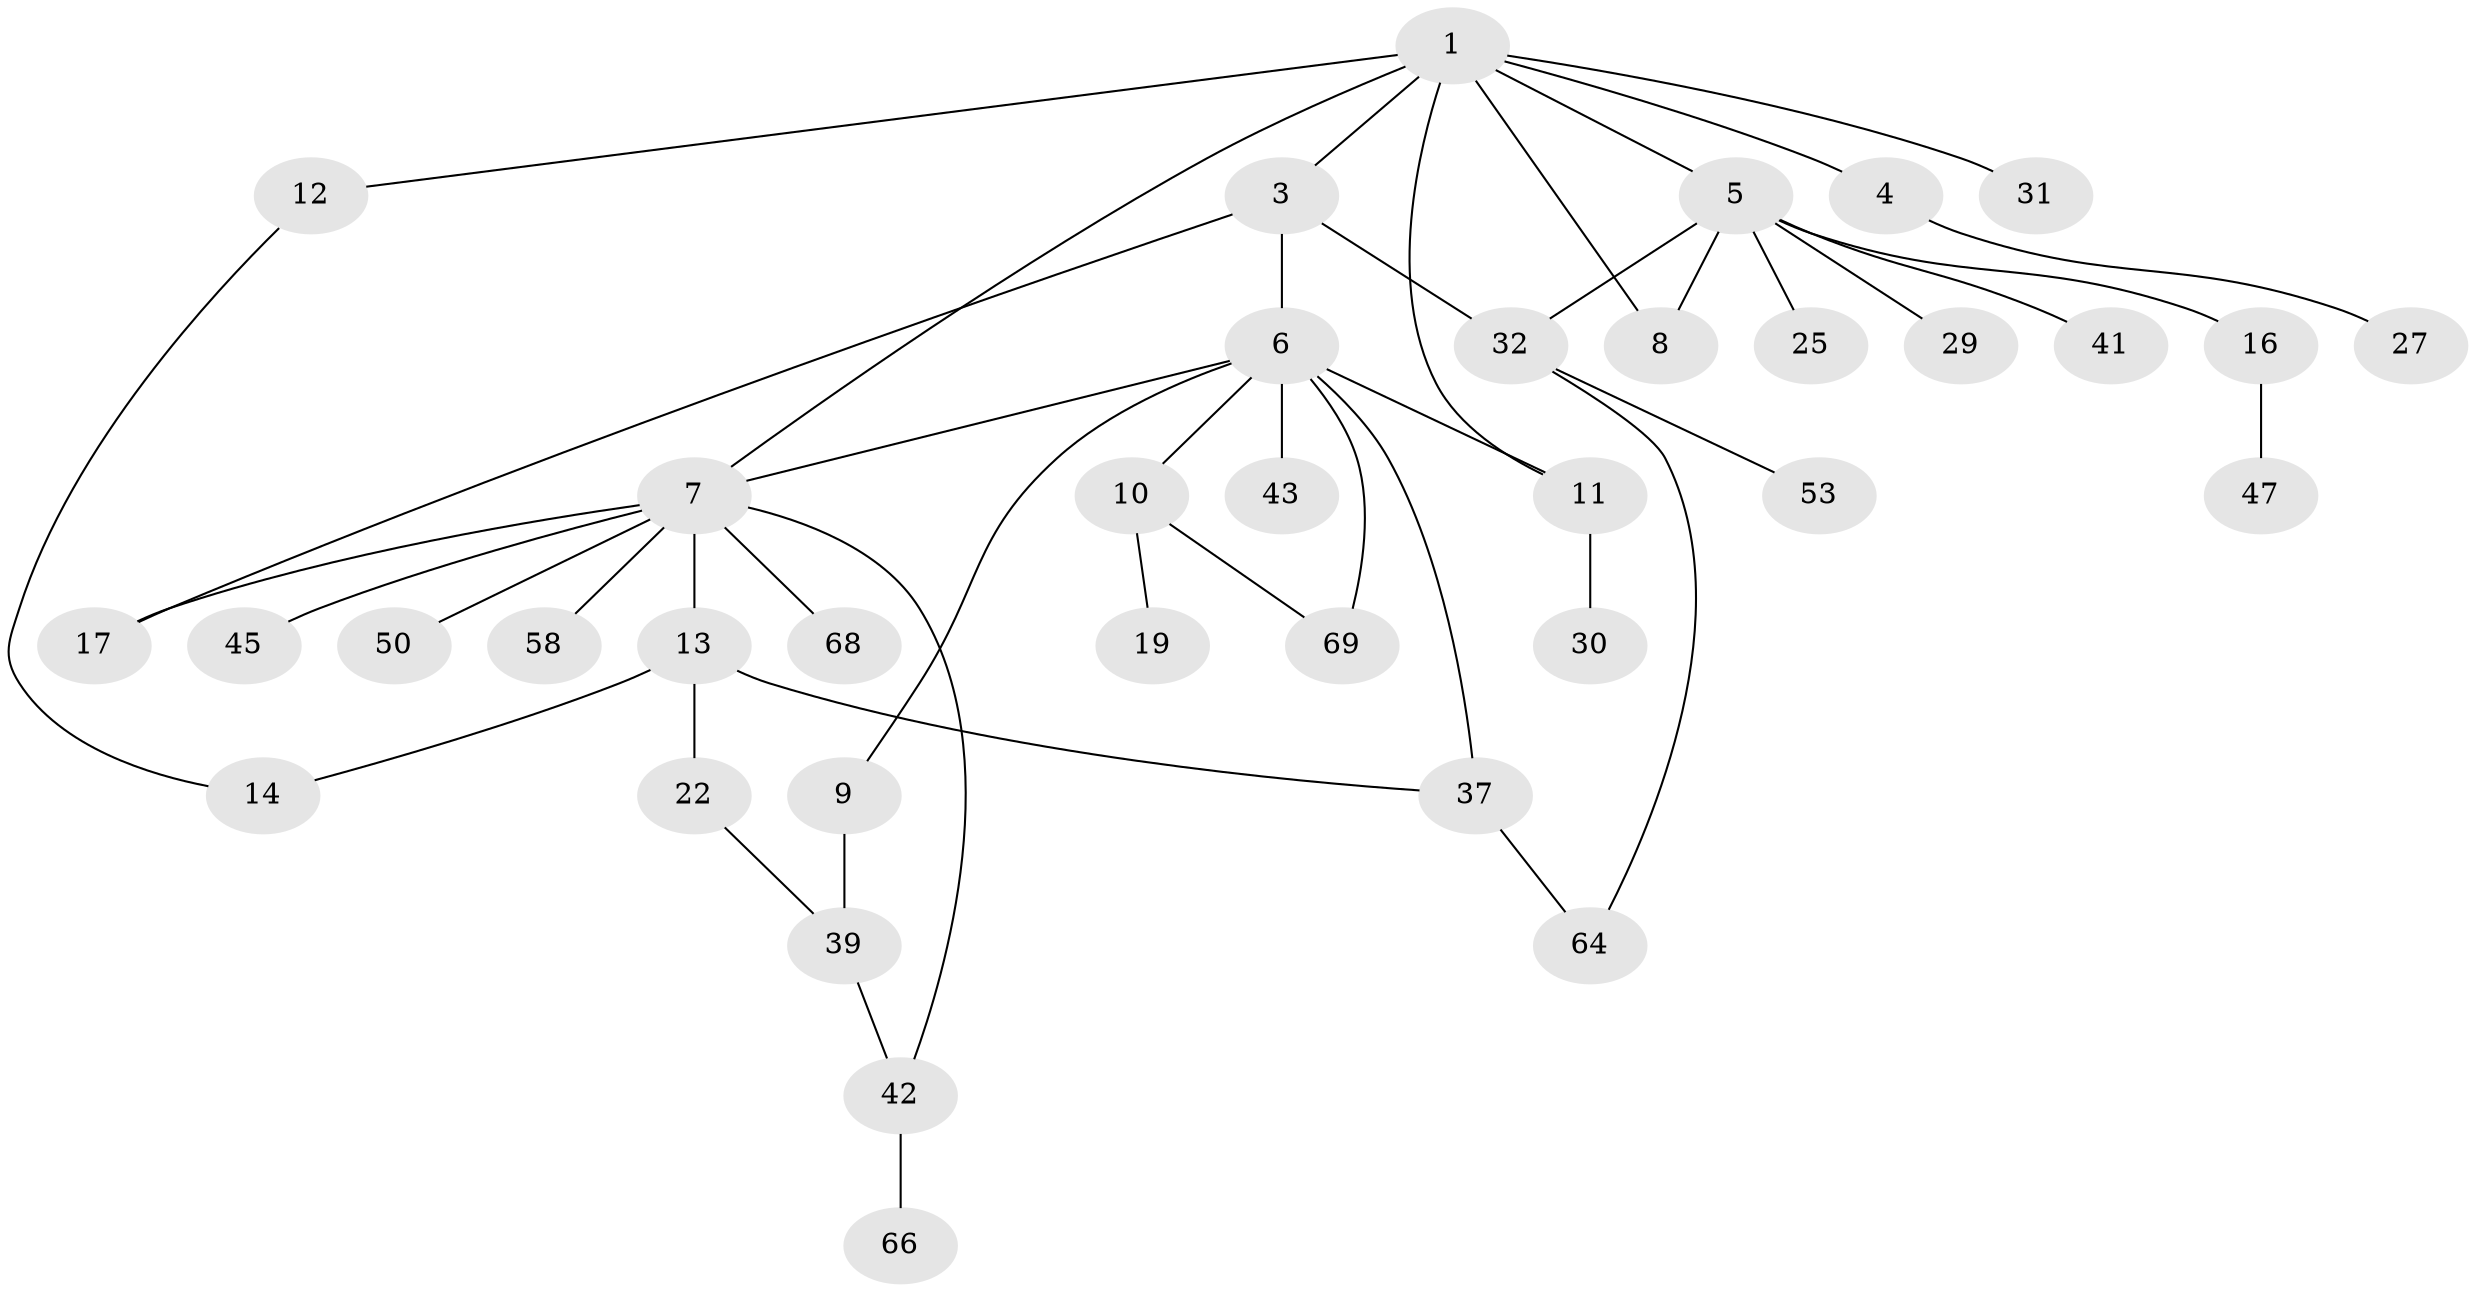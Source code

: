 // original degree distribution, {5: 0.013333333333333334, 6: 0.02666666666666667, 4: 0.04, 2: 0.29333333333333333, 8: 0.02666666666666667, 7: 0.013333333333333334, 3: 0.2, 1: 0.38666666666666666}
// Generated by graph-tools (version 1.1) at 2025/13/03/09/25 04:13:26]
// undirected, 37 vertices, 47 edges
graph export_dot {
graph [start="1"]
  node [color=gray90,style=filled];
  1 [super="+21+2"];
  3;
  4;
  5 [super="+18"];
  6 [super="+54"];
  7 [super="+24+51+57+34+62"];
  8 [super="+44"];
  9;
  10 [super="+20"];
  11 [super="+33+15"];
  12;
  13 [super="+36+28"];
  14;
  16;
  17;
  19;
  22 [super="+61"];
  25 [super="+38"];
  27;
  29;
  30;
  31 [super="+59+48+60"];
  32 [super="+49"];
  37;
  39 [super="+63"];
  41;
  42;
  43 [super="+70+55"];
  45;
  47;
  50;
  53;
  58;
  64;
  66 [super="+67"];
  68;
  69;
  1 -- 3;
  1 -- 12;
  1 -- 8;
  1 -- 4;
  1 -- 5;
  1 -- 7;
  1 -- 11;
  1 -- 31;
  3 -- 6;
  3 -- 17;
  3 -- 32;
  4 -- 27;
  5 -- 8;
  5 -- 16;
  5 -- 25;
  5 -- 29;
  5 -- 32;
  5 -- 41;
  6 -- 7;
  6 -- 9;
  6 -- 10;
  6 -- 11;
  6 -- 43;
  6 -- 69;
  6 -- 37;
  7 -- 13;
  7 -- 50;
  7 -- 17;
  7 -- 42;
  7 -- 45;
  7 -- 58;
  7 -- 68;
  9 -- 39;
  10 -- 19;
  10 -- 69;
  11 -- 30;
  12 -- 14;
  13 -- 22;
  13 -- 37;
  13 -- 14;
  16 -- 47;
  22 -- 39;
  32 -- 53;
  32 -- 64;
  37 -- 64;
  39 -- 42;
  42 -- 66;
}
